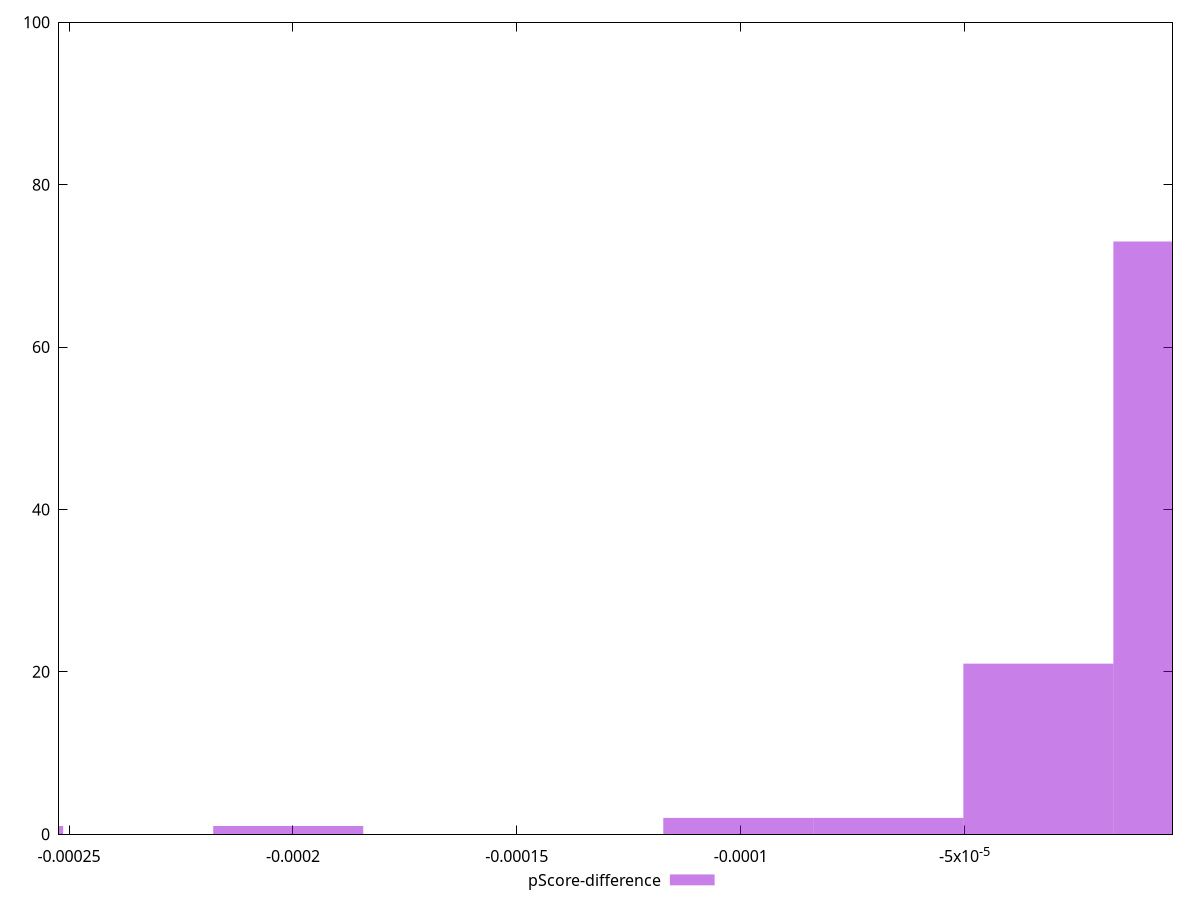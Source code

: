 reset

$pScoreDifference <<EOF
0 73
-0.00003351007127356231 21
-0.00006702014254712462 2
-0.00010053021382068693 2
-0.0002680805701884985 1
-0.00020106042764137387 1
EOF

set key outside below
set boxwidth 0.00003351007127356231
set xrange [-0.0002522552767116881:-0.0000035502566861911333]
set yrange [0:100]
set trange [0:100]
set style fill transparent solid 0.5 noborder
set terminal svg size 640, 490 enhanced background rgb 'white'
set output "report_00025_2021-02-22T21:38:55.199Z/bootup-time/samples/pages+cached+noadtech+nomedia+nocss/pScore-difference/histogram.svg"

plot $pScoreDifference title "pScore-difference" with boxes

reset
